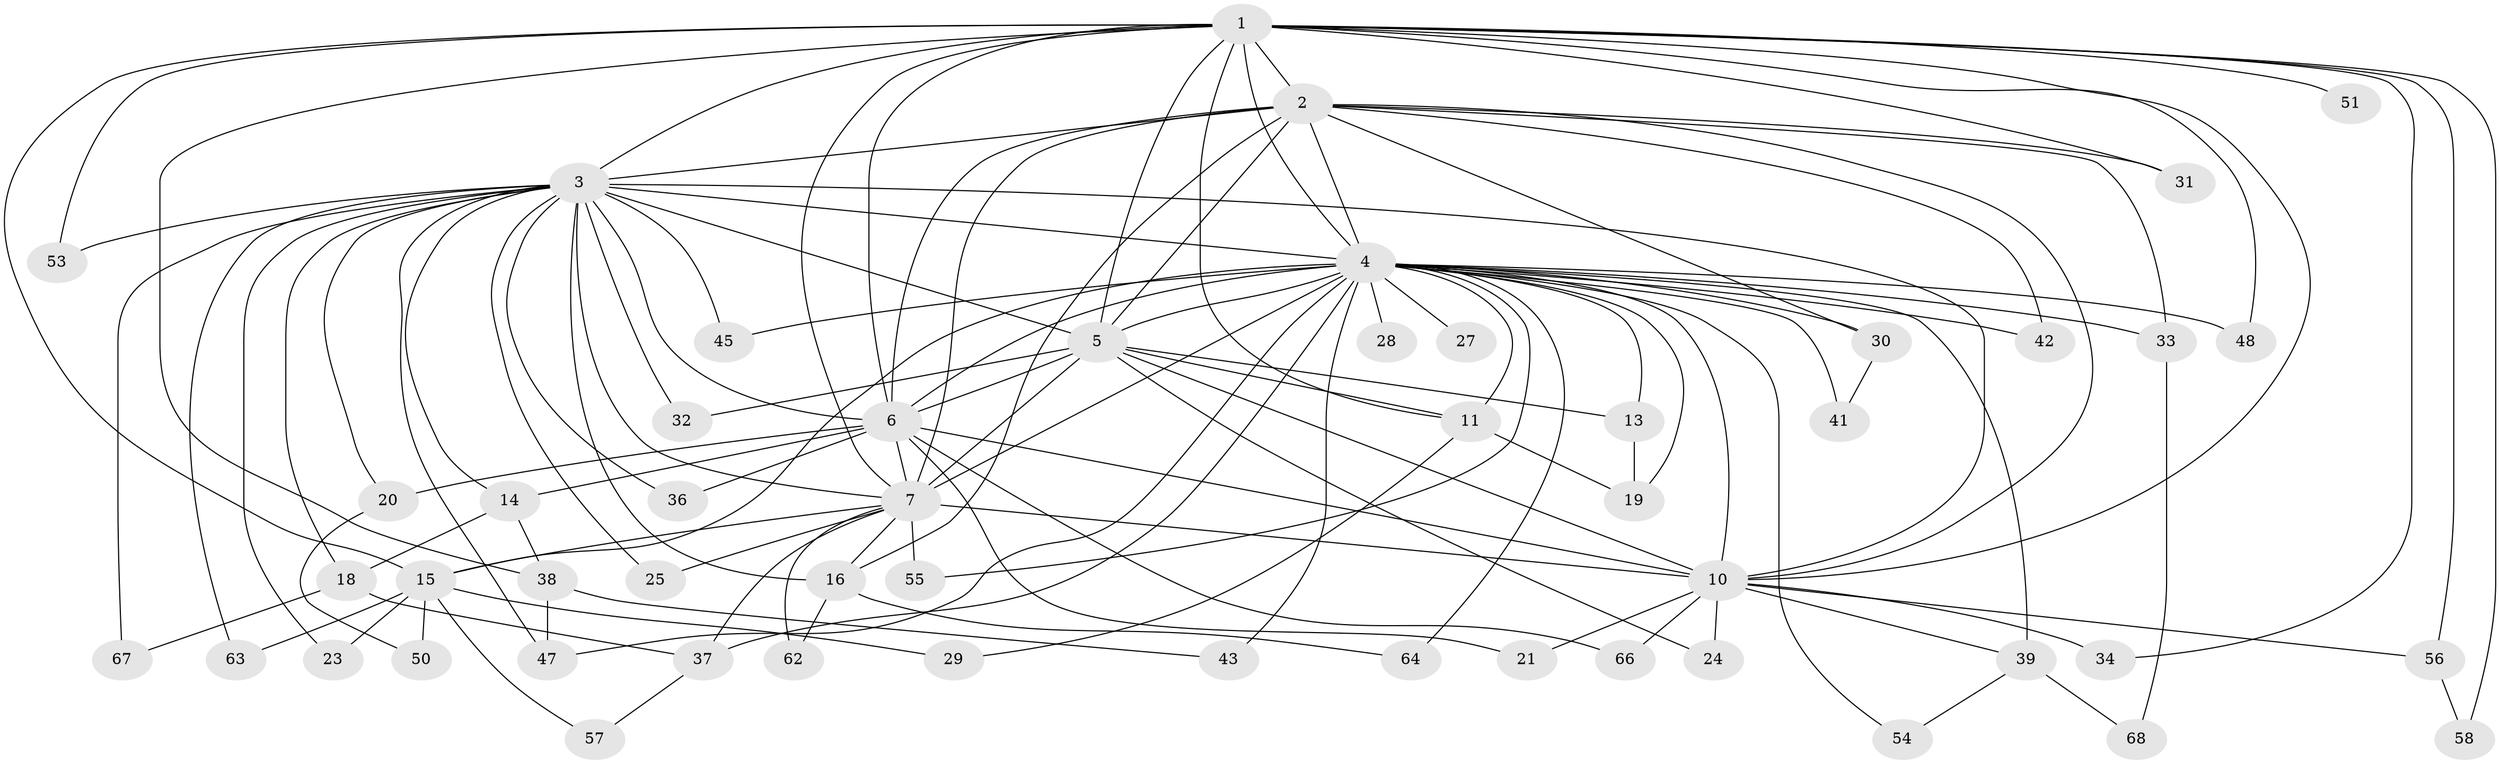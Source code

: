 // original degree distribution, {15: 0.04411764705882353, 16: 0.029411764705882353, 21: 0.029411764705882353, 14: 0.014705882352941176, 18: 0.014705882352941176, 20: 0.014705882352941176, 4: 0.08823529411764706, 5: 0.029411764705882353, 3: 0.17647058823529413, 7: 0.014705882352941176, 2: 0.5441176470588235}
// Generated by graph-tools (version 1.1) at 2025/11/02/27/25 16:11:04]
// undirected, 52 vertices, 119 edges
graph export_dot {
graph [start="1"]
  node [color=gray90,style=filled];
  1 [super="+8"];
  2 [super="+65"];
  3 [super="+12"];
  4 [super="+9"];
  5 [super="+35"];
  6 [super="+44"];
  7 [super="+52"];
  10 [super="+46"];
  11 [super="+17"];
  13 [super="+49"];
  14;
  15 [super="+26"];
  16 [super="+22"];
  18 [super="+60"];
  19;
  20;
  21;
  23;
  24;
  25;
  27;
  28;
  29;
  30;
  31;
  32;
  33;
  34;
  36;
  37;
  38;
  39 [super="+40"];
  41 [super="+59"];
  42;
  43;
  45;
  47 [super="+61"];
  48;
  50;
  51;
  53;
  54;
  55;
  56;
  57;
  58;
  62;
  63;
  64;
  66;
  67;
  68;
  1 -- 2 [weight=2];
  1 -- 3 [weight=3];
  1 -- 4 [weight=4];
  1 -- 5 [weight=2];
  1 -- 6 [weight=2];
  1 -- 7 [weight=2];
  1 -- 10 [weight=2];
  1 -- 34;
  1 -- 38;
  1 -- 53;
  1 -- 56;
  1 -- 15;
  1 -- 48;
  1 -- 51;
  1 -- 58;
  1 -- 31;
  1 -- 11;
  2 -- 3;
  2 -- 4 [weight=2];
  2 -- 5;
  2 -- 6 [weight=2];
  2 -- 7 [weight=2];
  2 -- 10;
  2 -- 16;
  2 -- 30;
  2 -- 31;
  2 -- 33;
  2 -- 42;
  3 -- 4 [weight=2];
  3 -- 5;
  3 -- 6;
  3 -- 7;
  3 -- 10;
  3 -- 14;
  3 -- 18;
  3 -- 20;
  3 -- 23;
  3 -- 25;
  3 -- 32;
  3 -- 45;
  3 -- 63;
  3 -- 67;
  3 -- 16 [weight=2];
  3 -- 36;
  3 -- 53;
  3 -- 47;
  4 -- 5 [weight=2];
  4 -- 6 [weight=2];
  4 -- 7 [weight=2];
  4 -- 10 [weight=2];
  4 -- 11;
  4 -- 13;
  4 -- 19;
  4 -- 27 [weight=2];
  4 -- 33;
  4 -- 37;
  4 -- 39 [weight=2];
  4 -- 47;
  4 -- 55;
  4 -- 64;
  4 -- 28;
  4 -- 30;
  4 -- 41 [weight=2];
  4 -- 42;
  4 -- 43;
  4 -- 45;
  4 -- 48;
  4 -- 54;
  4 -- 15;
  5 -- 6;
  5 -- 7 [weight=2];
  5 -- 10;
  5 -- 11;
  5 -- 13;
  5 -- 24;
  5 -- 32;
  6 -- 7;
  6 -- 10;
  6 -- 14;
  6 -- 20;
  6 -- 21;
  6 -- 36;
  6 -- 66;
  7 -- 10 [weight=2];
  7 -- 15;
  7 -- 25;
  7 -- 37;
  7 -- 55;
  7 -- 62;
  7 -- 16;
  10 -- 21;
  10 -- 24;
  10 -- 34;
  10 -- 39;
  10 -- 56;
  10 -- 66;
  11 -- 29;
  11 -- 19;
  13 -- 19;
  14 -- 18;
  14 -- 38;
  15 -- 23;
  15 -- 29;
  15 -- 50;
  15 -- 57;
  15 -- 63;
  16 -- 64;
  16 -- 62;
  18 -- 67;
  18 -- 37;
  20 -- 50;
  30 -- 41;
  33 -- 68;
  37 -- 57;
  38 -- 43;
  38 -- 47;
  39 -- 54;
  39 -- 68;
  56 -- 58;
}

